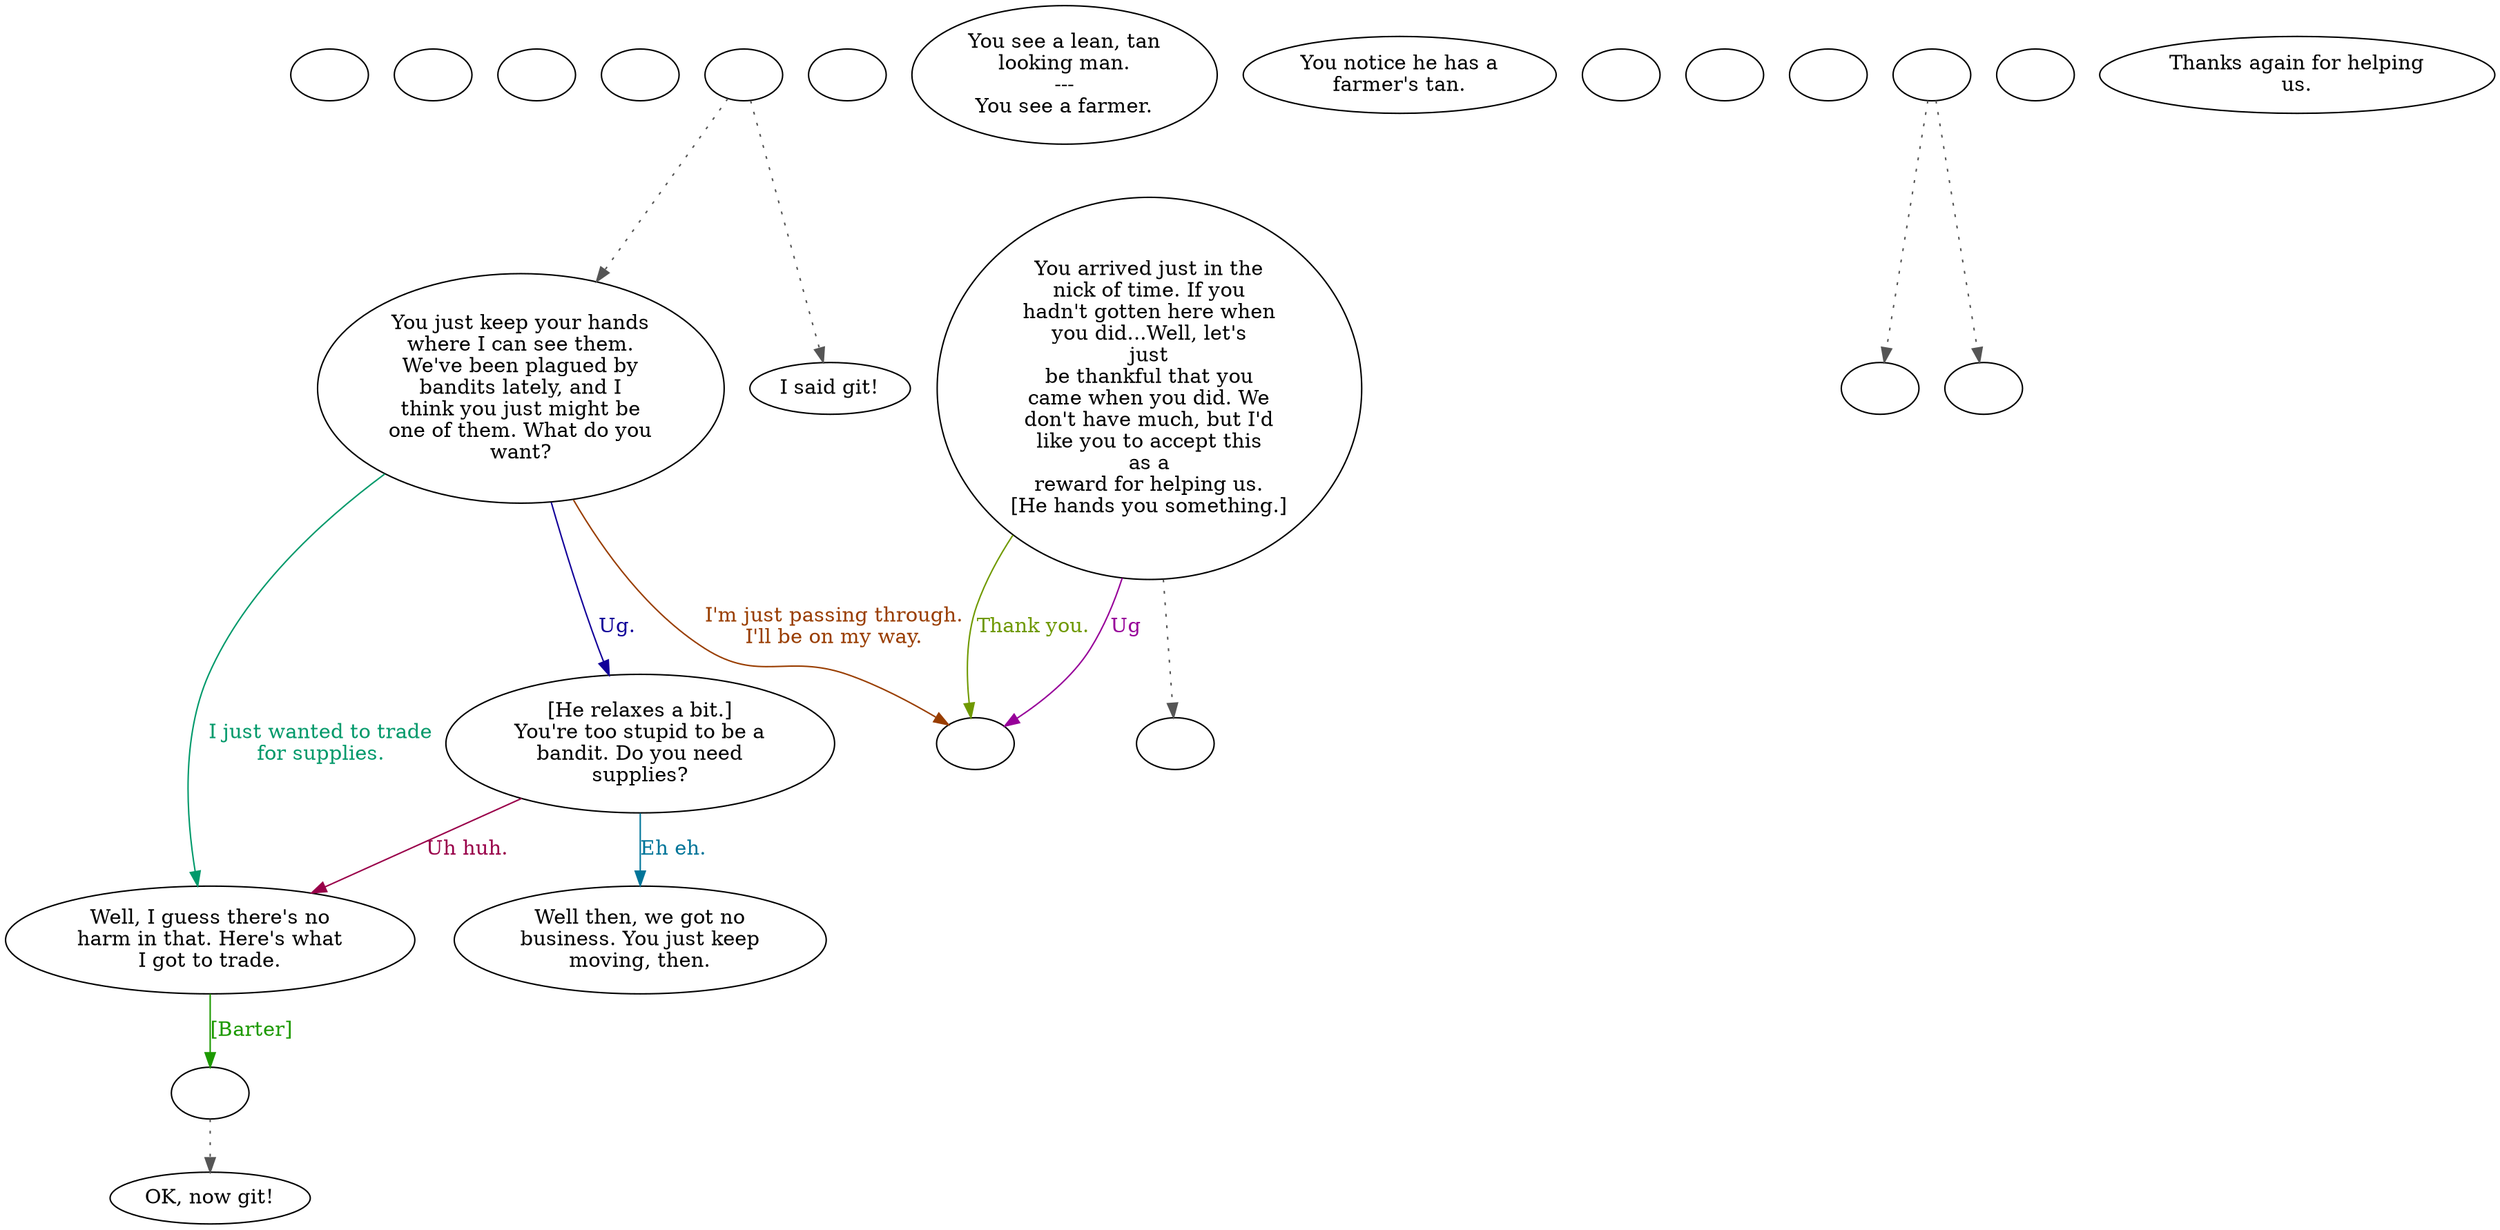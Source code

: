 digraph echomest {
  "start" [style=filled       fillcolor="#FFFFFF"       color="#000000"]
  "start" [label=""]
  "checkPartyMembersNearDoor" [style=filled       fillcolor="#FFFFFF"       color="#000000"]
  "checkPartyMembersNearDoor" [label=""]
  "critter_p_proc" [style=filled       fillcolor="#FFFFFF"       color="#000000"]
  "critter_p_proc" [label=""]
  "pickup_p_proc" [style=filled       fillcolor="#FFFFFF"       color="#000000"]
  "pickup_p_proc" [label=""]
  "talk_p_proc" [style=filled       fillcolor="#FFFFFF"       color="#000000"]
  "talk_p_proc" -> "Node003" [style=dotted color="#555555"]
  "talk_p_proc" -> "Node006" [style=dotted color="#555555"]
  "talk_p_proc" [label=""]
  "destroy_p_proc" [style=filled       fillcolor="#FFFFFF"       color="#000000"]
  "destroy_p_proc" [label=""]
  "look_at_p_proc" [style=filled       fillcolor="#FFFFFF"       color="#000000"]
  "look_at_p_proc" [label="You see a lean, tan\nlooking man.\n---\nYou see a farmer."]
  "description_p_proc" [style=filled       fillcolor="#FFFFFF"       color="#000000"]
  "description_p_proc" [label="You notice he has a\nfarmer's tan."]
  "use_skill_on_p_proc" [style=filled       fillcolor="#FFFFFF"       color="#000000"]
  "use_skill_on_p_proc" [label=""]
  "damage_p_proc" [style=filled       fillcolor="#FFFFFF"       color="#000000"]
  "damage_p_proc" [label=""]
  "map_enter_p_proc" [style=filled       fillcolor="#FFFFFF"       color="#000000"]
  "map_enter_p_proc" [label=""]
  "combat_p_proc" [style=filled       fillcolor="#FFFFFF"       color="#000000"]
  "combat_p_proc" -> "NodeFleeing" [style=dotted color="#555555"]
  "combat_p_proc" -> "NodeFighting" [style=dotted color="#555555"]
  "combat_p_proc" [label=""]
  "Node998" [style=filled       fillcolor="#FFFFFF"       color="#000000"]
  "Node998" [label=""]
  "Node999" [style=filled       fillcolor="#FFFFFF"       color="#000000"]
  "Node999" [label=""]
  "Node001" [style=filled       fillcolor="#FFFFFF"       color="#000000"]
  "Node001" -> "giveReward" [style=dotted color="#555555"]
  "Node001" [label="You arrived just in the\nnick of time. If you\nhadn't gotten here when\nyou did...Well, let's\njust\nbe thankful that you\ncame when you did. We\ndon't have much, but I'd\nlike you to accept this\nas a\nreward for helping us.\n[He hands you something.]"]
  "Node001" -> "Node999" [label="Thank you." color="#6F9900" fontcolor="#6F9900"]
  "Node001" -> "Node999" [label="Ug" color="#970099" fontcolor="#970099"]
  "Node002" [style=filled       fillcolor="#FFFFFF"       color="#000000"]
  "Node002" [label="Thanks again for helping\nus."]
  "Node003" [style=filled       fillcolor="#FFFFFF"       color="#000000"]
  "Node003" [label="You just keep your hands\nwhere I can see them.\nWe've been plagued by\nbandits lately, and I\nthink you just might be\none of them. What do you\nwant?"]
  "Node003" -> "Node004" [label="I just wanted to trade\nfor supplies." color="#00996A" fontcolor="#00996A"]
  "Node003" -> "Node999" [label="I'm just passing through.\nI'll be on my way." color="#993D00" fontcolor="#993D00"]
  "Node003" -> "Node007" [label="Ug." color="#110099" fontcolor="#110099"]
  "Node004" [style=filled       fillcolor="#FFFFFF"       color="#000000"]
  "Node004" [label="Well, I guess there's no\nharm in that. Here's what\nI got to trade."]
  "Node004" -> "NodeBarter" [label="[Barter]" color="#1C9900" fontcolor="#1C9900"]
  "Node005" [style=filled       fillcolor="#FFFFFF"       color="#000000"]
  "Node005" [label="OK, now git!"]
  "Node006" [style=filled       fillcolor="#FFFFFF"       color="#000000"]
  "Node006" [label="I said git!"]
  "Node007" [style=filled       fillcolor="#FFFFFF"       color="#000000"]
  "Node007" [label="[He relaxes a bit.]\nYou're too stupid to be a\nbandit. Do you need\nsupplies?"]
  "Node007" -> "Node004" [label="Uh huh." color="#990049" fontcolor="#990049"]
  "Node007" -> "Node008" [label="Eh eh." color="#007599" fontcolor="#007599"]
  "Node008" [style=filled       fillcolor="#FFFFFF"       color="#000000"]
  "Node008" [label="Well then, we got no\nbusiness. You just keep\nmoving, then."]
  "NodeFleeing" [style=filled       fillcolor="#FFFFFF"       color="#000000"]
  "NodeFleeing" [label=""]
  "NodeFighting" [style=filled       fillcolor="#FFFFFF"       color="#000000"]
  "NodeFighting" [label=""]
  "giveReward" [style=filled       fillcolor="#FFFFFF"       color="#000000"]
  "giveReward" [label=""]
  "NodeBarter" [style=filled       fillcolor="#FFFFFF"       color="#000000"]
  "NodeBarter" -> "Node005" [style=dotted color="#555555"]
  "NodeBarter" [label=""]
}